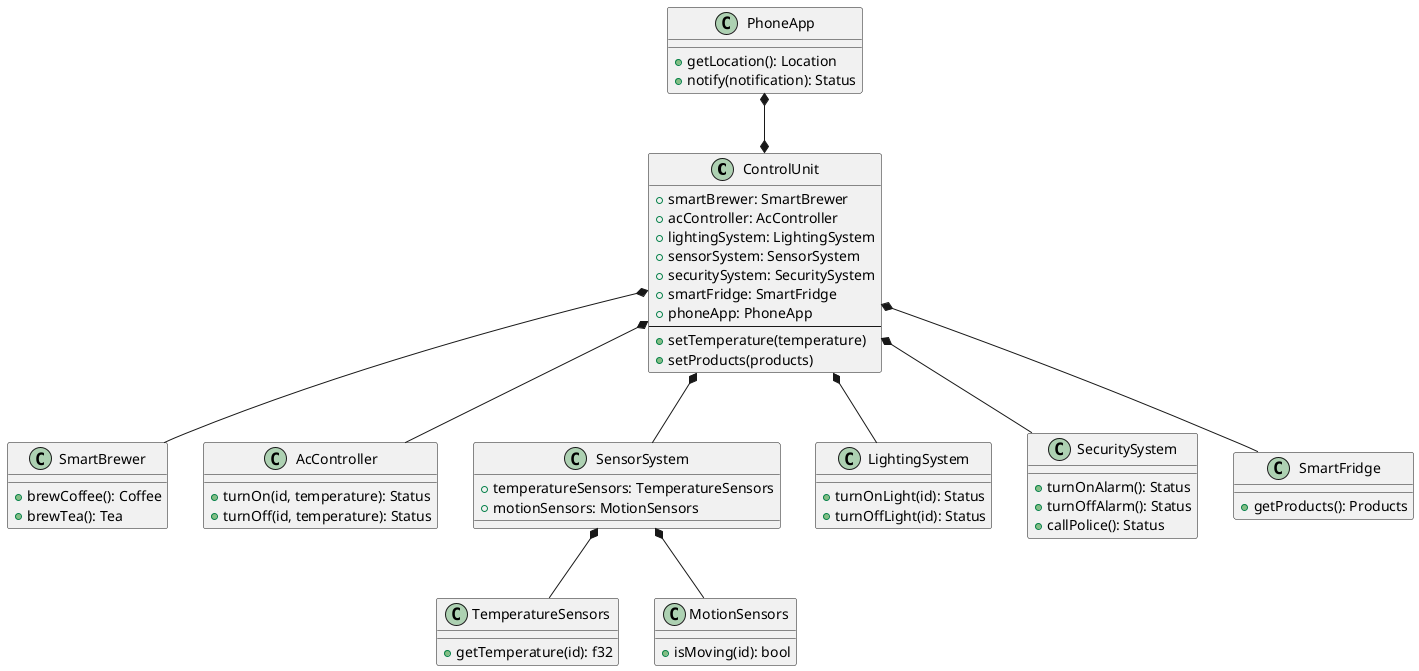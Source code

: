 @startuml

class ControlUnit {
    +smartBrewer: SmartBrewer
    +acController: AcController
    +lightingSystem: LightingSystem
    +sensorSystem: SensorSystem
    +securitySystem: SecuritySystem
    +smartFridge: SmartFridge
    +phoneApp: PhoneApp
    --
    +setTemperature(temperature)
    +setProducts(products)
}

class SmartBrewer {
    +brewCoffee(): Coffee
    +brewTea(): Tea
}

class AcController {
    +turnOn(id, temperature): Status
    +turnOff(id, temperature): Status
}

class SensorSystem {
    +temperatureSensors: TemperatureSensors
    +motionSensors: MotionSensors
}

class TemperatureSensors {
    +getTemperature(id): f32
}

class MotionSensors {
    +isMoving(id): bool
}

class LightingSystem {
    +turnOnLight(id): Status
    +turnOffLight(id): Status
}

class SecuritySystem {
    +turnOnAlarm(): Status
    +turnOffAlarm(): Status
    +callPolice(): Status
}

class SmartFridge {
    +getProducts(): Products
}

class PhoneApp {
    +getLocation(): Location
    +notify(notification): Status
}

ControlUnit *-- SmartBrewer
ControlUnit *-- AcController
ControlUnit *-- SensorSystem
ControlUnit *-- LightingSystem
SensorSystem *-- TemperatureSensors
SensorSystem *-- MotionSensors
ControlUnit *-- SecuritySystem
ControlUnit *-- SmartFridge
PhoneApp *--* ControlUnit

@enduml
